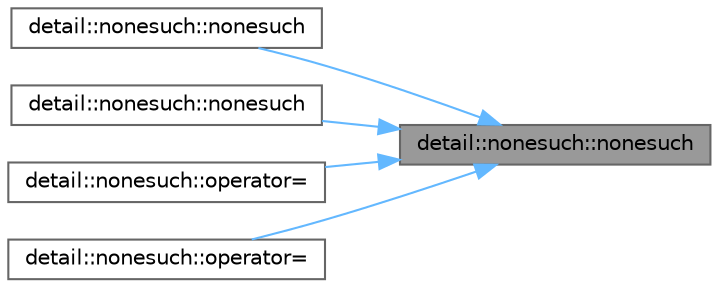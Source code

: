 digraph "detail::nonesuch::nonesuch"
{
 // LATEX_PDF_SIZE
  bgcolor="transparent";
  edge [fontname=Helvetica,fontsize=10,labelfontname=Helvetica,labelfontsize=10];
  node [fontname=Helvetica,fontsize=10,shape=box,height=0.2,width=0.4];
  rankdir="RL";
  Node1 [id="Node000001",label="detail::nonesuch::nonesuch",height=0.2,width=0.4,color="gray40", fillcolor="grey60", style="filled", fontcolor="black",tooltip=" "];
  Node1 -> Node2 [id="edge1_Node000001_Node000002",dir="back",color="steelblue1",style="solid",tooltip=" "];
  Node2 [id="Node000002",label="detail::nonesuch::nonesuch",height=0.2,width=0.4,color="grey40", fillcolor="white", style="filled",URL="$structdetail_1_1nonesuch.html#a1f1515e16d847406e50a1586ca9165c5",tooltip=" "];
  Node1 -> Node3 [id="edge2_Node000001_Node000003",dir="back",color="steelblue1",style="solid",tooltip=" "];
  Node3 [id="Node000003",label="detail::nonesuch::nonesuch",height=0.2,width=0.4,color="grey40", fillcolor="white", style="filled",URL="$structdetail_1_1nonesuch.html#ad569eaaae39f63de66bf4ed523d8db18",tooltip=" "];
  Node1 -> Node4 [id="edge3_Node000001_Node000004",dir="back",color="steelblue1",style="solid",tooltip=" "];
  Node4 [id="Node000004",label="detail::nonesuch::operator=",height=0.2,width=0.4,color="grey40", fillcolor="white", style="filled",URL="$structdetail_1_1nonesuch.html#a862d5984131f27c50c6dc78cb0349d28",tooltip=" "];
  Node1 -> Node5 [id="edge4_Node000001_Node000005",dir="back",color="steelblue1",style="solid",tooltip=" "];
  Node5 [id="Node000005",label="detail::nonesuch::operator=",height=0.2,width=0.4,color="grey40", fillcolor="white", style="filled",URL="$structdetail_1_1nonesuch.html#a92143f4de1976c007305eb56b63e4eea",tooltip=" "];
}
